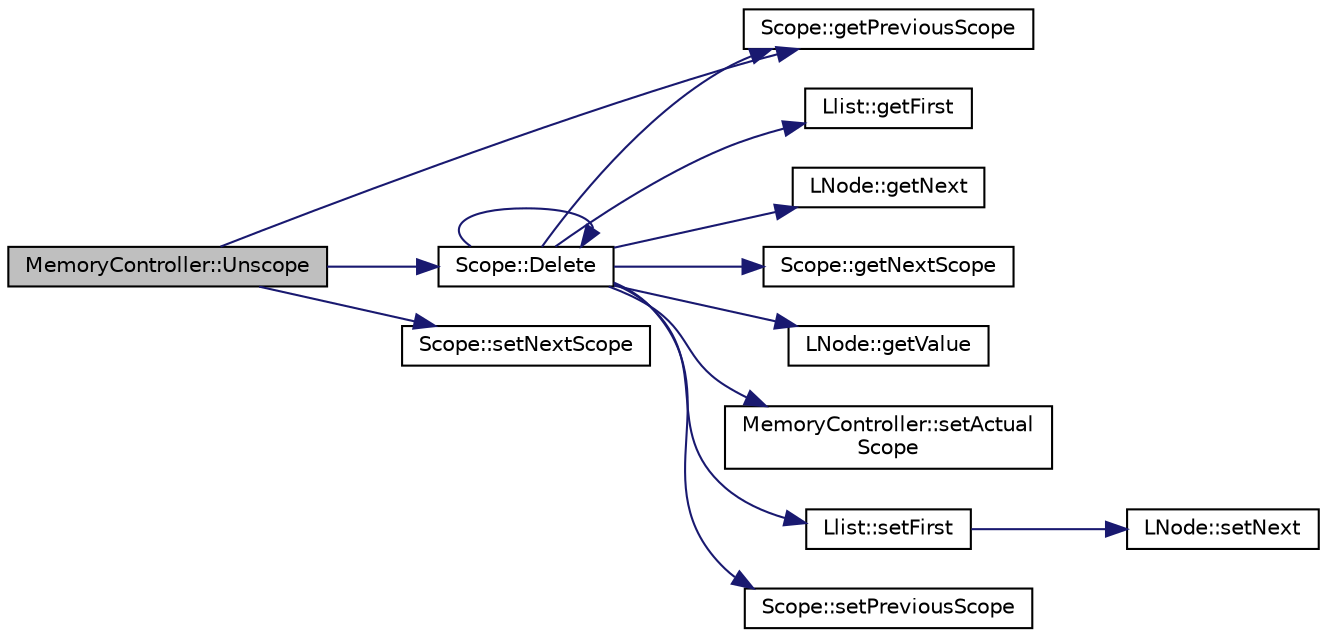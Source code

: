 digraph "MemoryController::Unscope"
{
 // INTERACTIVE_SVG=YES
 // LATEX_PDF_SIZE
  edge [fontname="Helvetica",fontsize="10",labelfontname="Helvetica",labelfontsize="10"];
  node [fontname="Helvetica",fontsize="10",shape=record];
  rankdir="LR";
  Node1 [label="MemoryController::Unscope",height=0.2,width=0.4,color="black", fillcolor="grey75", style="filled", fontcolor="black",tooltip="Close the actual escope."];
  Node1 -> Node2 [color="midnightblue",fontsize="10",style="solid",fontname="Helvetica"];
  Node2 [label="Scope::Delete",height=0.2,width=0.4,color="black", fillcolor="white", style="filled",URL="$classScope.html#a148b2d8124ad1c29d8b62a3c2cdb1a51",tooltip=" "];
  Node2 -> Node2 [color="midnightblue",fontsize="10",style="solid",fontname="Helvetica"];
  Node2 -> Node3 [color="midnightblue",fontsize="10",style="solid",fontname="Helvetica"];
  Node3 [label="Llist::getFirst",height=0.2,width=0.4,color="black", fillcolor="white", style="filled",URL="$classLlist.html#a56b4490f30b47ba0d812976ba345d24b",tooltip=" "];
  Node2 -> Node4 [color="midnightblue",fontsize="10",style="solid",fontname="Helvetica"];
  Node4 [label="LNode::getNext",height=0.2,width=0.4,color="black", fillcolor="white", style="filled",URL="$classLNode.html#ad910b1e5417b9e879e448d7d85976d46",tooltip=" "];
  Node2 -> Node5 [color="midnightblue",fontsize="10",style="solid",fontname="Helvetica"];
  Node5 [label="Scope::getNextScope",height=0.2,width=0.4,color="black", fillcolor="white", style="filled",URL="$classScope.html#a2a3d51cd40fd9ea8d183aa311c08c9f5",tooltip=" "];
  Node2 -> Node6 [color="midnightblue",fontsize="10",style="solid",fontname="Helvetica"];
  Node6 [label="Scope::getPreviousScope",height=0.2,width=0.4,color="black", fillcolor="white", style="filled",URL="$classScope.html#a5922c2d56d10de17fda50502e05e49fc",tooltip=" "];
  Node2 -> Node7 [color="midnightblue",fontsize="10",style="solid",fontname="Helvetica"];
  Node7 [label="LNode::getValue",height=0.2,width=0.4,color="black", fillcolor="white", style="filled",URL="$classLNode.html#a2b94043203b531a2ca1a38f22a24f9a4",tooltip=" "];
  Node2 -> Node8 [color="midnightblue",fontsize="10",style="solid",fontname="Helvetica"];
  Node8 [label="MemoryController::setActual\lScope",height=0.2,width=0.4,color="black", fillcolor="white", style="filled",URL="$classMemoryController.html#a83822d8c9e1fa00395a3d276071d28c3",tooltip=" "];
  Node2 -> Node9 [color="midnightblue",fontsize="10",style="solid",fontname="Helvetica"];
  Node9 [label="Llist::setFirst",height=0.2,width=0.4,color="black", fillcolor="white", style="filled",URL="$classLlist.html#aa3c43d2b455ba74835342a64d4909ed8",tooltip="place a LNode in the first position"];
  Node9 -> Node10 [color="midnightblue",fontsize="10",style="solid",fontname="Helvetica"];
  Node10 [label="LNode::setNext",height=0.2,width=0.4,color="black", fillcolor="white", style="filled",URL="$classLNode.html#adcffea823f003647df103ddb98a2828b",tooltip=" "];
  Node2 -> Node11 [color="midnightblue",fontsize="10",style="solid",fontname="Helvetica"];
  Node11 [label="Scope::setPreviousScope",height=0.2,width=0.4,color="black", fillcolor="white", style="filled",URL="$classScope.html#af26793615be8b26b66d2536595449926",tooltip=" "];
  Node1 -> Node6 [color="midnightblue",fontsize="10",style="solid",fontname="Helvetica"];
  Node1 -> Node12 [color="midnightblue",fontsize="10",style="solid",fontname="Helvetica"];
  Node12 [label="Scope::setNextScope",height=0.2,width=0.4,color="black", fillcolor="white", style="filled",URL="$classScope.html#a5cc37443e670589c3c5a502fd75eb22a",tooltip=" "];
}
